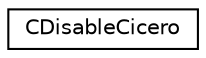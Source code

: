 digraph "Graphical Class Hierarchy"
{
  edge [fontname="Helvetica",fontsize="10",labelfontname="Helvetica",labelfontsize="10"];
  node [fontname="Helvetica",fontsize="10",shape=record];
  rankdir="LR";
  Node1 [label="CDisableCicero",height=0.2,width=0.4,color="black", fillcolor="white", style="filled",URL="$class_c_disable_cicero.html"];
}
